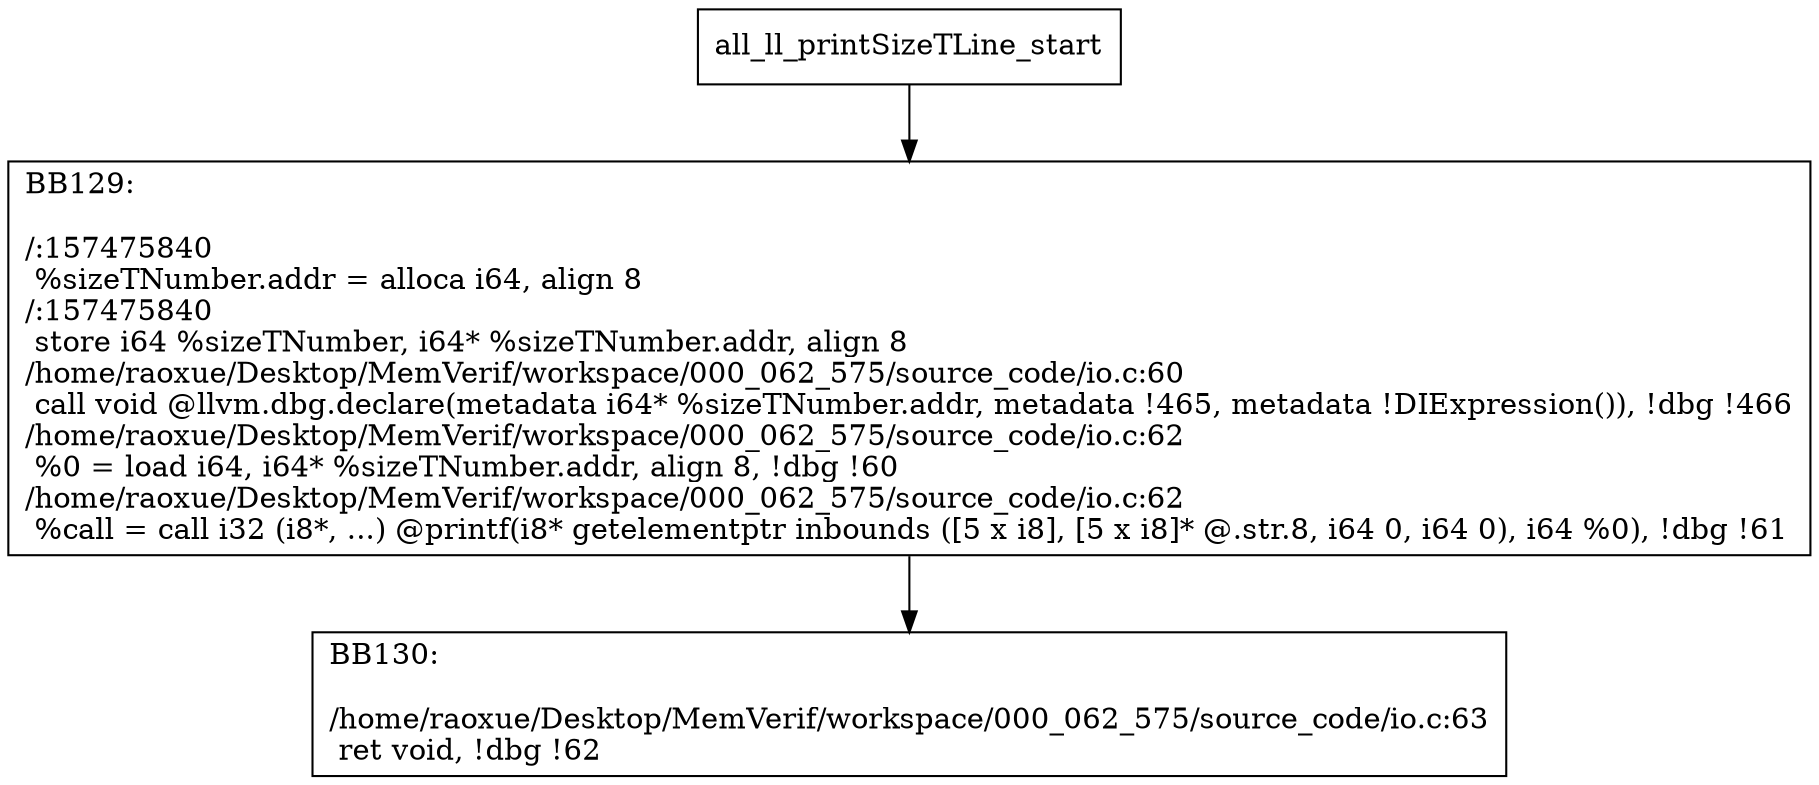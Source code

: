 digraph "CFG for'all_ll_printSizeTLine' function" {
	BBall_ll_printSizeTLine_start[shape=record,label="{all_ll_printSizeTLine_start}"];
	BBall_ll_printSizeTLine_start-> all_ll_printSizeTLineBB129;
	all_ll_printSizeTLineBB129 [shape=record, label="{BB129:\l\l/:157475840\l
  %sizeTNumber.addr = alloca i64, align 8\l
/:157475840\l
  store i64 %sizeTNumber, i64* %sizeTNumber.addr, align 8\l
/home/raoxue/Desktop/MemVerif/workspace/000_062_575/source_code/io.c:60\l
  call void @llvm.dbg.declare(metadata i64* %sizeTNumber.addr, metadata !465, metadata !DIExpression()), !dbg !466\l
/home/raoxue/Desktop/MemVerif/workspace/000_062_575/source_code/io.c:62\l
  %0 = load i64, i64* %sizeTNumber.addr, align 8, !dbg !60\l
/home/raoxue/Desktop/MemVerif/workspace/000_062_575/source_code/io.c:62\l
  %call = call i32 (i8*, ...) @printf(i8* getelementptr inbounds ([5 x i8], [5 x i8]* @.str.8, i64 0, i64 0), i64 %0), !dbg !61\l
}"];
	all_ll_printSizeTLineBB129-> all_ll_printSizeTLineBB130;
	all_ll_printSizeTLineBB130 [shape=record, label="{BB130:\l\l/home/raoxue/Desktop/MemVerif/workspace/000_062_575/source_code/io.c:63\l
  ret void, !dbg !62\l
}"];
}
